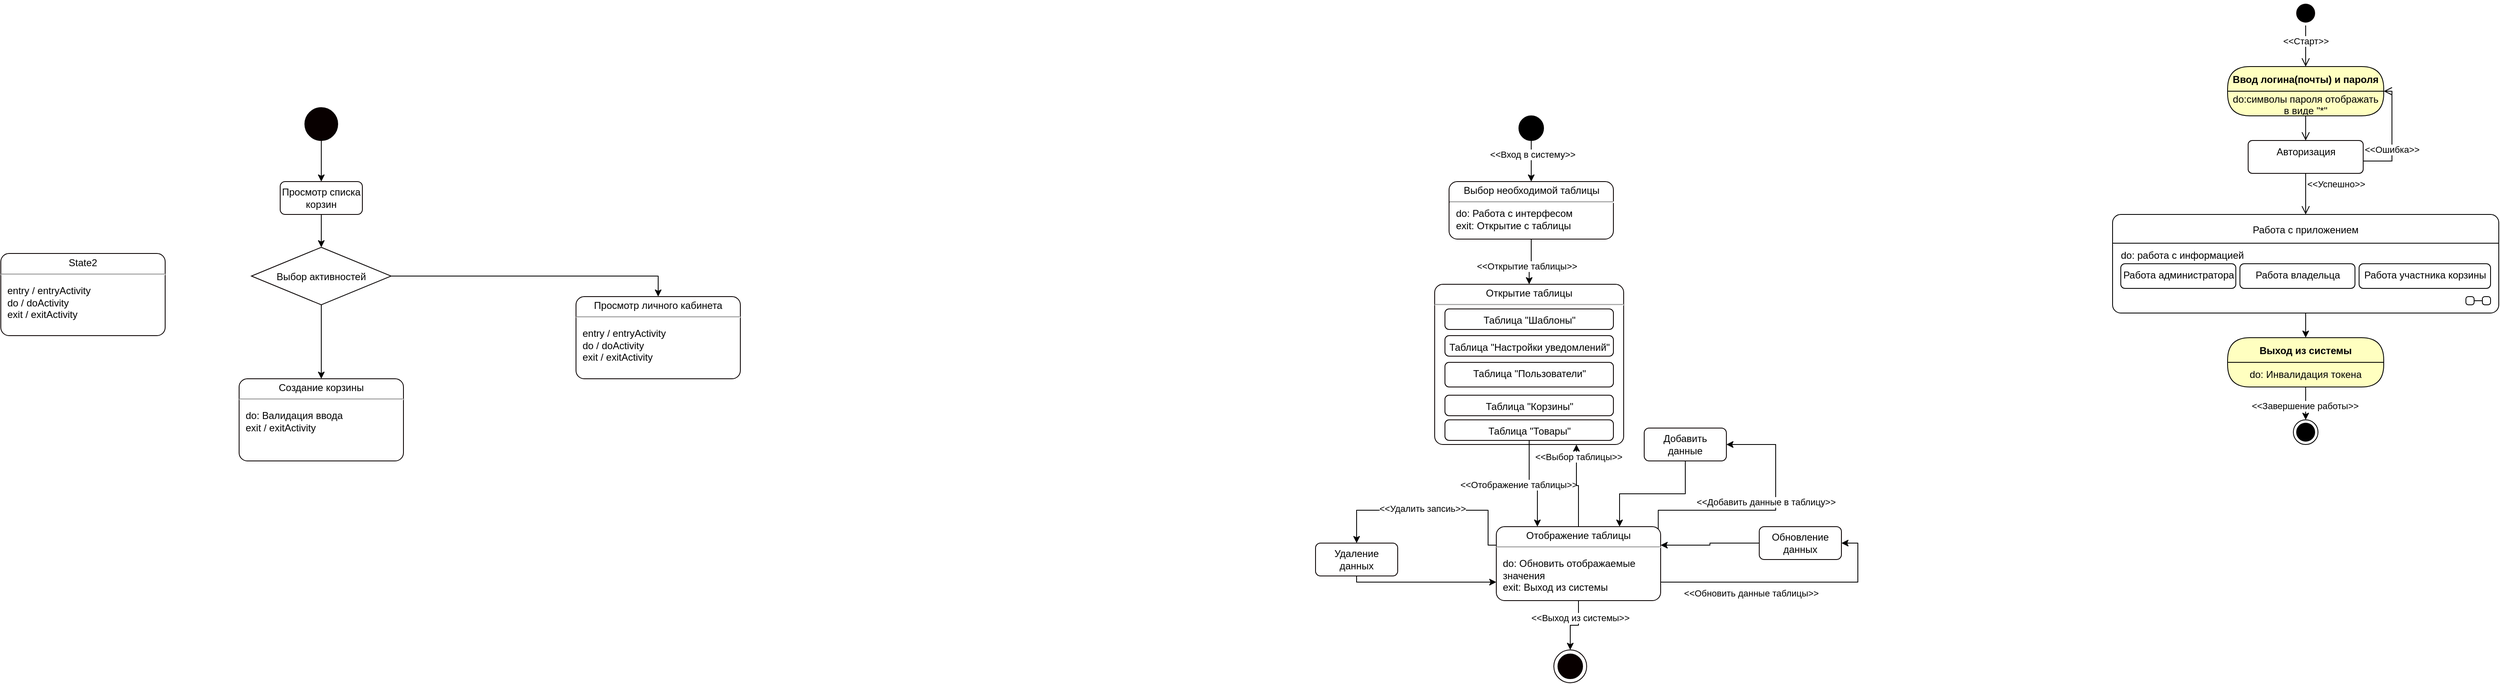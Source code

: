 <mxfile version="20.8.19" type="github">
  <diagram id="TdcTRFdXPKHcd5zqCikp" name="Page-1">
    <mxGraphModel dx="4183" dy="934" grid="1" gridSize="10" guides="1" tooltips="1" connect="1" arrows="1" fold="1" page="1" pageScale="1" pageWidth="850" pageHeight="1100" math="0" shadow="0">
      <root>
        <mxCell id="0" />
        <mxCell id="1" parent="0" />
        <mxCell id="nD2JxC32oF_jErjhYnny-1" value="Ввод логина(почты) и пароля" style="swimlane;fontStyle=1;align=center;verticalAlign=middle;childLayout=stackLayout;horizontal=1;startSize=30;horizontalStack=0;resizeParent=0;resizeLast=1;container=0;fontColor=#000000;collapsible=0;rounded=1;arcSize=30;strokeColor=#000000;fillColor=#ffffc0;swimlaneFillColor=#ffffc0;dropTarget=0;" parent="1" vertex="1">
          <mxGeometry x="310" y="190" width="190" height="60" as="geometry" />
        </mxCell>
        <mxCell id="nD2JxC32oF_jErjhYnny-2" value="do:символы пароля отображать в виде &quot;*&quot;" style="text;html=1;strokeColor=none;fillColor=none;align=center;verticalAlign=middle;spacingLeft=4;spacingRight=4;whiteSpace=wrap;overflow=hidden;rotatable=0;fontColor=#000000;" parent="nD2JxC32oF_jErjhYnny-1" vertex="1">
          <mxGeometry y="30" width="190" height="30" as="geometry" />
        </mxCell>
        <mxCell id="nD2JxC32oF_jErjhYnny-3" value="" style="edgeStyle=orthogonalEdgeStyle;html=1;verticalAlign=bottom;endArrow=open;endSize=8;strokeColor=#000000;rounded=0;entryX=0.5;entryY=0;entryDx=0;entryDy=0;" parent="1" source="nD2JxC32oF_jErjhYnny-1" target="nD2JxC32oF_jErjhYnny-67" edge="1">
          <mxGeometry relative="1" as="geometry">
            <mxPoint x="405" y="280.0" as="targetPoint" />
          </mxGeometry>
        </mxCell>
        <mxCell id="nD2JxC32oF_jErjhYnny-4" value="" style="ellipse;html=1;shape=startState;fillColor=#000000;strokeColor=#080000;" parent="1" vertex="1">
          <mxGeometry x="390" y="110" width="30" height="30" as="geometry" />
        </mxCell>
        <mxCell id="nD2JxC32oF_jErjhYnny-5" value="" style="edgeStyle=orthogonalEdgeStyle;html=1;verticalAlign=bottom;endArrow=open;endSize=8;strokeColor=#000000;rounded=0;entryX=0.5;entryY=0;entryDx=0;entryDy=0;" parent="1" source="nD2JxC32oF_jErjhYnny-4" target="nD2JxC32oF_jErjhYnny-1" edge="1">
          <mxGeometry relative="1" as="geometry">
            <mxPoint x="420" y="160" as="targetPoint" />
          </mxGeometry>
        </mxCell>
        <mxCell id="nD2JxC32oF_jErjhYnny-34" value="&amp;lt;&amp;lt;Старт&amp;gt;&amp;gt;" style="edgeLabel;html=1;align=center;verticalAlign=middle;resizable=0;points=[];" parent="nD2JxC32oF_jErjhYnny-5" vertex="1" connectable="0">
          <mxGeometry x="-0.268" relative="1" as="geometry">
            <mxPoint as="offset" />
          </mxGeometry>
        </mxCell>
        <mxCell id="nD2JxC32oF_jErjhYnny-7" value="&amp;lt;&amp;lt;Ошибка&amp;gt;&amp;gt;" style="edgeStyle=orthogonalEdgeStyle;html=1;align=left;verticalAlign=bottom;endArrow=open;endSize=8;strokeColor=#000000;rounded=0;entryX=1;entryY=0;entryDx=0;entryDy=0;exitX=1;exitY=0.5;exitDx=0;exitDy=0;" parent="1" source="nD2JxC32oF_jErjhYnny-67" target="nD2JxC32oF_jErjhYnny-2" edge="1">
          <mxGeometry x="-1" relative="1" as="geometry">
            <mxPoint x="560" y="350" as="targetPoint" />
            <mxPoint x="465" y="305.0" as="sourcePoint" />
            <Array as="points">
              <mxPoint x="380" y="305" />
              <mxPoint x="510" y="305" />
              <mxPoint x="510" y="220" />
            </Array>
          </mxGeometry>
        </mxCell>
        <mxCell id="nD2JxC32oF_jErjhYnny-8" value="&amp;lt;&amp;lt;Успешно&amp;gt;&amp;gt;" style="edgeStyle=orthogonalEdgeStyle;html=1;align=left;verticalAlign=top;endArrow=open;endSize=8;strokeColor=#000000;rounded=0;entryX=0.5;entryY=0;entryDx=0;entryDy=0;exitX=0.5;exitY=1;exitDx=0;exitDy=0;" parent="1" source="nD2JxC32oF_jErjhYnny-67" target="nD2JxC32oF_jErjhYnny-27" edge="1">
          <mxGeometry x="-1" relative="1" as="geometry">
            <mxPoint x="420" y="430" as="targetPoint" />
            <mxPoint x="320" y="330" as="sourcePoint" />
            <mxPoint as="offset" />
          </mxGeometry>
        </mxCell>
        <mxCell id="nD2JxC32oF_jErjhYnny-33" style="edgeStyle=orthogonalEdgeStyle;rounded=0;comic=1;jiggle=0;orthogonalLoop=1;jettySize=auto;html=1;exitX=0.5;exitY=1;exitDx=0;exitDy=0;" parent="1" source="nD2JxC32oF_jErjhYnny-39" target="nD2JxC32oF_jErjhYnny-31" edge="1">
          <mxGeometry relative="1" as="geometry">
            <mxPoint x="405" y="640" as="sourcePoint" />
          </mxGeometry>
        </mxCell>
        <mxCell id="nD2JxC32oF_jErjhYnny-35" value="&amp;lt;&amp;lt;Завершение работы&amp;gt;&amp;gt;" style="edgeLabel;html=1;align=center;verticalAlign=middle;resizable=0;points=[];" parent="nD2JxC32oF_jErjhYnny-33" vertex="1" connectable="0">
          <mxGeometry x="0.161" y="-1" relative="1" as="geometry">
            <mxPoint as="offset" />
          </mxGeometry>
        </mxCell>
        <mxCell id="nD2JxC32oF_jErjhYnny-32" style="edgeStyle=orthogonalEdgeStyle;rounded=0;comic=1;jiggle=0;orthogonalLoop=1;jettySize=auto;html=1;strokeColor=#000000;entryX=0.5;entryY=0;entryDx=0;entryDy=0;" parent="1" source="nD2JxC32oF_jErjhYnny-27" target="nD2JxC32oF_jErjhYnny-38" edge="1">
          <mxGeometry relative="1" as="geometry">
            <mxPoint x="405" y="600" as="targetPoint" />
          </mxGeometry>
        </mxCell>
        <mxCell id="nD2JxC32oF_jErjhYnny-27" value="Работа с приложением" style="shape=umlState;rounded=1;verticalAlign=top;spacingTop=5;umlStateSymbol=collapseState;absoluteArcSize=1;arcSize=10;jiggle=0;movable=0;resizable=0;rotatable=0;deletable=0;editable=0;locked=1;connectable=0;" parent="1" vertex="1">
          <mxGeometry x="170" y="370" width="470" height="120" as="geometry" />
        </mxCell>
        <mxCell id="nD2JxC32oF_jErjhYnny-28" value="Работа администратора" style="html=1;align=center;verticalAlign=top;rounded=1;absoluteArcSize=1;arcSize=10;dashed=0;jiggle=0;movable=0;resizable=0;rotatable=0;deletable=0;editable=0;locked=1;connectable=0;" parent="1" vertex="1">
          <mxGeometry x="180" y="430" width="140" height="30" as="geometry" />
        </mxCell>
        <mxCell id="nD2JxC32oF_jErjhYnny-29" value="Работа владельца" style="html=1;align=center;verticalAlign=top;rounded=1;absoluteArcSize=1;arcSize=10;dashed=0;jiggle=0;strokeColor=#000000;movable=0;resizable=0;rotatable=0;deletable=0;editable=0;locked=1;connectable=0;" parent="1" vertex="1">
          <mxGeometry x="325" y="430" width="140" height="30" as="geometry" />
        </mxCell>
        <mxCell id="nD2JxC32oF_jErjhYnny-30" value="Работа участника корзины" style="html=1;align=center;verticalAlign=top;rounded=1;absoluteArcSize=1;arcSize=10;dashed=0;jiggle=0;strokeColor=#000000;movable=0;resizable=0;rotatable=0;deletable=0;editable=0;locked=1;connectable=0;" parent="1" vertex="1">
          <mxGeometry x="470" y="430" width="160" height="30" as="geometry" />
        </mxCell>
        <mxCell id="nD2JxC32oF_jErjhYnny-31" value="" style="ellipse;html=1;shape=endState;fillColor=strokeColor;jiggle=0;" parent="1" vertex="1">
          <mxGeometry x="390" y="620" width="30" height="30" as="geometry" />
        </mxCell>
        <mxCell id="nD2JxC32oF_jErjhYnny-36" value="" style="line;strokeWidth=1;rotatable=0;dashed=0;labelPosition=right;align=left;verticalAlign=middle;spacingTop=0;spacingLeft=6;points=[];portConstraint=eastwest;jiggle=0;strokeColor=#000000;movable=0;resizable=0;deletable=0;editable=0;locked=1;connectable=0;" parent="1" vertex="1">
          <mxGeometry x="170" y="400" width="470" height="10" as="geometry" />
        </mxCell>
        <mxCell id="nD2JxC32oF_jErjhYnny-37" value="do: работа с информацией" style="text;html=1;strokeColor=none;fillColor=none;align=center;verticalAlign=middle;whiteSpace=wrap;rounded=0;movable=0;resizable=0;rotatable=0;deletable=0;editable=0;locked=1;connectable=0;" parent="1" vertex="1">
          <mxGeometry x="170" y="410" width="170" height="20" as="geometry" />
        </mxCell>
        <mxCell id="nD2JxC32oF_jErjhYnny-38" value="Выход из системы" style="swimlane;fontStyle=1;align=center;verticalAlign=middle;childLayout=stackLayout;horizontal=1;startSize=30;horizontalStack=0;resizeParent=0;resizeLast=1;container=0;fontColor=#000000;collapsible=0;rounded=1;arcSize=30;strokeColor=#000000;fillColor=#ffffc0;swimlaneFillColor=#ffffc0;dropTarget=0;" parent="1" vertex="1">
          <mxGeometry x="310" y="520" width="190" height="60" as="geometry" />
        </mxCell>
        <mxCell id="nD2JxC32oF_jErjhYnny-39" value="do: Инвалидация токена" style="text;html=1;strokeColor=none;fillColor=none;align=center;verticalAlign=middle;spacingLeft=4;spacingRight=4;whiteSpace=wrap;overflow=hidden;rotatable=0;fontColor=#000000;" parent="nD2JxC32oF_jErjhYnny-38" vertex="1">
          <mxGeometry y="30" width="190" height="30" as="geometry" />
        </mxCell>
        <mxCell id="nD2JxC32oF_jErjhYnny-63" style="edgeStyle=orthogonalEdgeStyle;rounded=0;comic=1;jiggle=0;orthogonalLoop=1;jettySize=auto;html=1;entryX=0.5;entryY=0;entryDx=0;entryDy=0;strokeColor=#000000;entryPerimeter=0;" parent="1" source="nD2JxC32oF_jErjhYnny-61" target="nD2JxC32oF_jErjhYnny-64" edge="1">
          <mxGeometry relative="1" as="geometry">
            <mxPoint x="-685" y="190" as="targetPoint" />
          </mxGeometry>
        </mxCell>
        <mxCell id="nD2JxC32oF_jErjhYnny-104" value="&amp;lt;&amp;lt;Вход в систему&amp;gt;&amp;gt;" style="edgeLabel;html=1;align=center;verticalAlign=middle;resizable=0;points=[];" parent="nD2JxC32oF_jErjhYnny-63" vertex="1" connectable="0">
          <mxGeometry x="-0.315" y="1" relative="1" as="geometry">
            <mxPoint as="offset" />
          </mxGeometry>
        </mxCell>
        <mxCell id="nD2JxC32oF_jErjhYnny-61" value="" style="ellipse;fillColor=strokeColor;jiggle=0;strokeColor=#000000;" parent="1" vertex="1">
          <mxGeometry x="-552.5" y="250" width="30" height="30" as="geometry" />
        </mxCell>
        <mxCell id="nD2JxC32oF_jErjhYnny-77" style="edgeStyle=orthogonalEdgeStyle;rounded=0;comic=1;jiggle=0;orthogonalLoop=1;jettySize=auto;html=1;entryX=0.5;entryY=0;entryDx=0;entryDy=0;entryPerimeter=0;strokeColor=#000000;" parent="1" source="nD2JxC32oF_jErjhYnny-64" target="nD2JxC32oF_jErjhYnny-73" edge="1">
          <mxGeometry relative="1" as="geometry" />
        </mxCell>
        <mxCell id="nD2JxC32oF_jErjhYnny-78" value="&amp;lt;&amp;lt;Открытие таблицы&amp;gt;&amp;gt;" style="edgeLabel;html=1;align=center;verticalAlign=middle;resizable=0;points=[];" parent="nD2JxC32oF_jErjhYnny-77" vertex="1" connectable="0">
          <mxGeometry x="0.234" y="-3" relative="1" as="geometry">
            <mxPoint as="offset" />
          </mxGeometry>
        </mxCell>
        <mxCell id="nD2JxC32oF_jErjhYnny-64" value="&lt;p style=&quot;margin:0px;margin-top:4px;text-align:center;&quot;&gt;Выбор необходимой таблицы&lt;/p&gt;&lt;hr&gt;&lt;p style=&quot;margin:0px;margin-left:8px;text-align:left;&quot;&gt;do: Работа с интерфесом&amp;nbsp;&lt;br&gt;exit: Открытие с таблицы&lt;/p&gt;" style="shape=mxgraph.sysml.simpleState;html=1;overflow=fill;whiteSpace=wrap;align=center;jiggle=0;strokeColor=#080000;" parent="1" vertex="1">
          <mxGeometry x="-637.5" y="330" width="200" height="70" as="geometry" />
        </mxCell>
        <mxCell id="nD2JxC32oF_jErjhYnny-67" value="Авторизация" style="html=1;align=center;verticalAlign=top;rounded=1;absoluteArcSize=1;arcSize=10;dashed=0;jiggle=0;strokeColor=#080000;" parent="1" vertex="1">
          <mxGeometry x="335" y="280" width="140" height="40" as="geometry" />
        </mxCell>
        <mxCell id="nD2JxC32oF_jErjhYnny-86" style="edgeStyle=orthogonalEdgeStyle;rounded=0;comic=1;jiggle=0;orthogonalLoop=1;jettySize=auto;html=1;exitX=1;exitY=0.75;exitDx=0;exitDy=0;exitPerimeter=0;strokeColor=#000000;entryX=1;entryY=0.5;entryDx=0;entryDy=0;" parent="1" source="nD2JxC32oF_jErjhYnny-85" target="nD2JxC32oF_jErjhYnny-88" edge="1">
          <mxGeometry relative="1" as="geometry">
            <mxPoint x="-370" y="817.5" as="sourcePoint" />
            <mxPoint x="-160.0" y="710" as="targetPoint" />
            <Array as="points">
              <mxPoint x="-140" y="817" />
              <mxPoint x="-140" y="770" />
            </Array>
          </mxGeometry>
        </mxCell>
        <mxCell id="nD2JxC32oF_jErjhYnny-87" value="&amp;lt;&amp;lt;Обновить данные таблицы&amp;gt;&amp;gt;" style="edgeLabel;html=1;align=center;verticalAlign=middle;resizable=0;points=[];" parent="nD2JxC32oF_jErjhYnny-86" vertex="1" connectable="0">
          <mxGeometry x="0.197" relative="1" as="geometry">
            <mxPoint x="-74" y="13" as="offset" />
          </mxGeometry>
        </mxCell>
        <mxCell id="nD2JxC32oF_jErjhYnny-91" style="edgeStyle=orthogonalEdgeStyle;rounded=0;comic=1;jiggle=0;orthogonalLoop=1;jettySize=auto;html=1;exitX=0;exitY=0;exitDx=197.1;exitDy=2.9;exitPerimeter=0;entryX=1;entryY=0.5;entryDx=0;entryDy=0;strokeColor=#000000;" parent="1" source="nD2JxC32oF_jErjhYnny-85" target="nD2JxC32oF_jErjhYnny-90" edge="1">
          <mxGeometry relative="1" as="geometry">
            <Array as="points">
              <mxPoint x="-383" y="730" />
              <mxPoint x="-240" y="730" />
              <mxPoint x="-240" y="650" />
            </Array>
          </mxGeometry>
        </mxCell>
        <mxCell id="nD2JxC32oF_jErjhYnny-92" value="&amp;lt;&amp;lt;Добавить данные в таблицу&amp;gt;&amp;gt;" style="edgeLabel;html=1;align=center;verticalAlign=middle;resizable=0;points=[];" parent="nD2JxC32oF_jErjhYnny-91" vertex="1" connectable="0">
          <mxGeometry x="-0.072" y="-4" relative="1" as="geometry">
            <mxPoint x="12" y="-14" as="offset" />
          </mxGeometry>
        </mxCell>
        <mxCell id="nD2JxC32oF_jErjhYnny-94" style="edgeStyle=orthogonalEdgeStyle;rounded=0;comic=1;jiggle=0;orthogonalLoop=1;jettySize=auto;html=1;exitX=0;exitY=0.25;exitDx=0;exitDy=0;exitPerimeter=0;entryX=0.5;entryY=0;entryDx=0;entryDy=0;strokeColor=#000000;" parent="1" source="nD2JxC32oF_jErjhYnny-85" target="nD2JxC32oF_jErjhYnny-93" edge="1">
          <mxGeometry relative="1" as="geometry">
            <Array as="points">
              <mxPoint x="-590" y="773" />
              <mxPoint x="-590" y="730" />
              <mxPoint x="-750" y="730" />
            </Array>
          </mxGeometry>
        </mxCell>
        <mxCell id="nD2JxC32oF_jErjhYnny-95" value="&amp;lt;&amp;lt;Удалить запсиь&amp;gt;&amp;gt;" style="edgeLabel;html=1;align=center;verticalAlign=middle;resizable=0;points=[];" parent="nD2JxC32oF_jErjhYnny-94" vertex="1" connectable="0">
          <mxGeometry x="-0.047" y="-2" relative="1" as="geometry">
            <mxPoint x="-12" as="offset" />
          </mxGeometry>
        </mxCell>
        <mxCell id="nD2JxC32oF_jErjhYnny-73" value="&lt;p style=&quot;margin:0px;margin-top:4px;text-align:center;&quot;&gt;Открытие таблицы&lt;/p&gt;&lt;hr&gt;&lt;p&gt;&lt;/p&gt;&lt;p style=&quot;margin:0px;margin-left:8px;text-align:left;&quot;&gt;&lt;br&gt;&lt;/p&gt;" style="shape=mxgraph.sysml.simpleState;html=1;overflow=fill;whiteSpace=wrap;align=center;jiggle=0;strokeColor=#080000;" parent="1" vertex="1">
          <mxGeometry x="-655" y="455" width="230" height="195" as="geometry" />
        </mxCell>
        <mxCell id="nD2JxC32oF_jErjhYnny-74" value="" style="shape=mxgraph.sysml.actFinal;html=1;verticalLabelPosition=bottom;labelBackgroundColor=#ffffff;verticalAlign=top;jiggle=0;strokeColor=#080000;" parent="1" vertex="1">
          <mxGeometry x="-510" y="900" width="40" height="40" as="geometry" />
        </mxCell>
        <mxCell id="nD2JxC32oF_jErjhYnny-79" value="Таблица &quot;Пользователи&quot;" style="html=1;align=center;verticalAlign=top;rounded=1;absoluteArcSize=1;arcSize=10;dashed=0;jiggle=0;strokeColor=#080000;" parent="1" vertex="1">
          <mxGeometry x="-642.5" y="550" width="205" height="30" as="geometry" />
        </mxCell>
        <mxCell id="nD2JxC32oF_jErjhYnny-80" value="Таблица &quot;Корзины&quot;" style="html=1;align=center;verticalAlign=top;rounded=1;absoluteArcSize=1;arcSize=10;dashed=0;jiggle=0;strokeColor=#080000;" parent="1" vertex="1">
          <mxGeometry x="-642.5" y="590" width="205" height="25" as="geometry" />
        </mxCell>
        <mxCell id="nD2JxC32oF_jErjhYnny-105" style="edgeStyle=orthogonalEdgeStyle;rounded=0;comic=1;jiggle=0;orthogonalLoop=1;jettySize=auto;html=1;entryX=0.25;entryY=0;entryDx=0;entryDy=0;entryPerimeter=0;strokeColor=#000000;" parent="1" source="nD2JxC32oF_jErjhYnny-81" target="nD2JxC32oF_jErjhYnny-85" edge="1">
          <mxGeometry relative="1" as="geometry" />
        </mxCell>
        <mxCell id="nD2JxC32oF_jErjhYnny-107" value="&amp;lt;&amp;lt;Отображение таблицы&amp;gt;&amp;gt;" style="edgeLabel;html=1;align=center;verticalAlign=middle;resizable=0;points=[];" parent="nD2JxC32oF_jErjhYnny-105" vertex="1" connectable="0">
          <mxGeometry x="-0.65" y="-1" relative="1" as="geometry">
            <mxPoint x="-12" y="34" as="offset" />
          </mxGeometry>
        </mxCell>
        <mxCell id="nD2JxC32oF_jErjhYnny-81" value="Таблица &quot;Товары&quot;" style="html=1;align=center;verticalAlign=top;rounded=1;absoluteArcSize=1;arcSize=10;dashed=0;jiggle=0;strokeColor=#080000;" parent="1" vertex="1">
          <mxGeometry x="-642.5" y="620" width="205" height="25" as="geometry" />
        </mxCell>
        <mxCell id="nD2JxC32oF_jErjhYnny-82" value="Таблица &quot;Шаблоны&quot;" style="html=1;align=center;verticalAlign=top;rounded=1;absoluteArcSize=1;arcSize=10;dashed=0;jiggle=0;strokeColor=#080000;" parent="1" vertex="1">
          <mxGeometry x="-642.5" y="485" width="205" height="25" as="geometry" />
        </mxCell>
        <mxCell id="nD2JxC32oF_jErjhYnny-83" value="Таблица &quot;Настройки уведомлений&quot;" style="html=1;align=center;verticalAlign=top;rounded=1;absoluteArcSize=1;arcSize=10;dashed=0;jiggle=0;strokeColor=#080000;" parent="1" vertex="1">
          <mxGeometry x="-642.5" y="517.5" width="205" height="25" as="geometry" />
        </mxCell>
        <mxCell id="nD2JxC32oF_jErjhYnny-100" style="edgeStyle=orthogonalEdgeStyle;rounded=0;comic=1;jiggle=0;orthogonalLoop=1;jettySize=auto;html=1;exitX=0.5;exitY=1;exitDx=0;exitDy=0;exitPerimeter=0;entryX=0.5;entryY=0;entryDx=0;entryDy=0;entryPerimeter=0;strokeColor=#000000;" parent="1" source="nD2JxC32oF_jErjhYnny-85" target="nD2JxC32oF_jErjhYnny-74" edge="1">
          <mxGeometry relative="1" as="geometry" />
        </mxCell>
        <mxCell id="nD2JxC32oF_jErjhYnny-101" value="&amp;lt;&amp;lt;Выход из системы&amp;gt;&amp;gt;" style="edgeLabel;html=1;align=center;verticalAlign=middle;resizable=0;points=[];" parent="nD2JxC32oF_jErjhYnny-100" vertex="1" connectable="0">
          <mxGeometry x="-0.396" y="2" relative="1" as="geometry">
            <mxPoint as="offset" />
          </mxGeometry>
        </mxCell>
        <mxCell id="nD2JxC32oF_jErjhYnny-106" style="edgeStyle=orthogonalEdgeStyle;rounded=0;comic=1;jiggle=0;orthogonalLoop=1;jettySize=auto;html=1;entryX=0.75;entryY=1;entryDx=0;entryDy=0;entryPerimeter=0;strokeColor=#000000;" parent="1" source="nD2JxC32oF_jErjhYnny-85" target="nD2JxC32oF_jErjhYnny-73" edge="1">
          <mxGeometry relative="1" as="geometry" />
        </mxCell>
        <mxCell id="nD2JxC32oF_jErjhYnny-108" value="&amp;lt;&amp;lt;Выбор таблицы&amp;gt;&amp;gt;" style="edgeLabel;html=1;align=center;verticalAlign=middle;resizable=0;points=[];" parent="nD2JxC32oF_jErjhYnny-106" vertex="1" connectable="0">
          <mxGeometry x="0.72" y="-2" relative="1" as="geometry">
            <mxPoint as="offset" />
          </mxGeometry>
        </mxCell>
        <mxCell id="nD2JxC32oF_jErjhYnny-85" value="&lt;p style=&quot;margin:0px;margin-top:4px;text-align:center;&quot;&gt;Отображение таблицы&lt;/p&gt;&lt;hr&gt;&lt;p&gt;&lt;/p&gt;&lt;p style=&quot;margin:0px;margin-left:8px;text-align:left;&quot;&gt;do: Обновить отображаемые значения&lt;br&gt;exit: Выход из системы&lt;/p&gt;" style="shape=mxgraph.sysml.simpleState;html=1;overflow=fill;whiteSpace=wrap;align=center;jiggle=0;strokeColor=#080000;" parent="1" vertex="1">
          <mxGeometry x="-580" y="750" width="200" height="90" as="geometry" />
        </mxCell>
        <mxCell id="nD2JxC32oF_jErjhYnny-97" style="edgeStyle=orthogonalEdgeStyle;rounded=0;comic=1;jiggle=0;orthogonalLoop=1;jettySize=auto;html=1;exitX=0;exitY=0.5;exitDx=0;exitDy=0;entryX=1;entryY=0.25;entryDx=0;entryDy=0;entryPerimeter=0;strokeColor=#000000;" parent="1" source="nD2JxC32oF_jErjhYnny-88" target="nD2JxC32oF_jErjhYnny-85" edge="1">
          <mxGeometry relative="1" as="geometry" />
        </mxCell>
        <mxCell id="nD2JxC32oF_jErjhYnny-88" value="Обновление данных" style="shape=rect;rounded=1;html=1;whiteSpace=wrap;align=center;jiggle=0;strokeColor=#080000;" parent="1" vertex="1">
          <mxGeometry x="-260" y="750" width="100" height="40" as="geometry" />
        </mxCell>
        <mxCell id="nD2JxC32oF_jErjhYnny-98" style="edgeStyle=orthogonalEdgeStyle;rounded=0;comic=1;jiggle=0;orthogonalLoop=1;jettySize=auto;html=1;exitX=0.5;exitY=1;exitDx=0;exitDy=0;entryX=0.75;entryY=0;entryDx=0;entryDy=0;entryPerimeter=0;strokeColor=#000000;" parent="1" source="nD2JxC32oF_jErjhYnny-90" target="nD2JxC32oF_jErjhYnny-85" edge="1">
          <mxGeometry relative="1" as="geometry" />
        </mxCell>
        <mxCell id="nD2JxC32oF_jErjhYnny-90" value="Добавить данные" style="shape=rect;rounded=1;html=1;whiteSpace=wrap;align=center;jiggle=0;strokeColor=#080000;" parent="1" vertex="1">
          <mxGeometry x="-400" y="630" width="100" height="40" as="geometry" />
        </mxCell>
        <mxCell id="nD2JxC32oF_jErjhYnny-99" style="edgeStyle=orthogonalEdgeStyle;rounded=0;comic=1;jiggle=0;orthogonalLoop=1;jettySize=auto;html=1;exitX=0.5;exitY=1;exitDx=0;exitDy=0;entryX=0;entryY=0.75;entryDx=0;entryDy=0;entryPerimeter=0;strokeColor=#000000;" parent="1" source="nD2JxC32oF_jErjhYnny-93" target="nD2JxC32oF_jErjhYnny-85" edge="1">
          <mxGeometry relative="1" as="geometry">
            <Array as="points">
              <mxPoint x="-750" y="818" />
            </Array>
          </mxGeometry>
        </mxCell>
        <mxCell id="nD2JxC32oF_jErjhYnny-93" value="Удаление данных" style="shape=rect;rounded=1;html=1;whiteSpace=wrap;align=center;jiggle=0;strokeColor=#080000;" parent="1" vertex="1">
          <mxGeometry x="-800" y="770" width="100" height="40" as="geometry" />
        </mxCell>
        <mxCell id="rrBnnx2WadmqllnFf4yr-3" style="edgeStyle=orthogonalEdgeStyle;rounded=0;comic=1;jiggle=0;orthogonalLoop=1;jettySize=auto;html=1;entryX=0.5;entryY=0;entryDx=0;entryDy=0;strokeColor=#000000;" edge="1" parent="1" source="rrBnnx2WadmqllnFf4yr-1" target="rrBnnx2WadmqllnFf4yr-2">
          <mxGeometry relative="1" as="geometry" />
        </mxCell>
        <mxCell id="rrBnnx2WadmqllnFf4yr-1" value="" style="shape=ellipse;html=1;fillColor=strokeColor;fontSize=18;fontColor=#ffffff;jiggle=0;strokeColor=#080000;" vertex="1" parent="1">
          <mxGeometry x="-2030" y="240" width="40" height="40" as="geometry" />
        </mxCell>
        <mxCell id="rrBnnx2WadmqllnFf4yr-9" style="edgeStyle=orthogonalEdgeStyle;rounded=0;comic=1;jiggle=0;orthogonalLoop=1;jettySize=auto;html=1;exitX=0.5;exitY=1;exitDx=0;exitDy=0;entryX=0.5;entryY=0;entryDx=0;entryDy=0;strokeColor=#000000;" edge="1" parent="1" source="rrBnnx2WadmqllnFf4yr-2" target="rrBnnx2WadmqllnFf4yr-8">
          <mxGeometry relative="1" as="geometry" />
        </mxCell>
        <mxCell id="rrBnnx2WadmqllnFf4yr-2" value="Просмотр списка корзин" style="shape=rect;rounded=1;html=1;whiteSpace=wrap;align=center;jiggle=0;strokeColor=#080000;" vertex="1" parent="1">
          <mxGeometry x="-2060" y="330" width="100" height="40" as="geometry" />
        </mxCell>
        <mxCell id="rrBnnx2WadmqllnFf4yr-13" style="edgeStyle=orthogonalEdgeStyle;rounded=0;comic=1;jiggle=0;orthogonalLoop=1;jettySize=auto;html=1;entryX=0.5;entryY=0;entryDx=0;entryDy=0;entryPerimeter=0;strokeColor=#000000;" edge="1" parent="1" source="rrBnnx2WadmqllnFf4yr-8" target="rrBnnx2WadmqllnFf4yr-10">
          <mxGeometry relative="1" as="geometry" />
        </mxCell>
        <mxCell id="rrBnnx2WadmqllnFf4yr-14" style="edgeStyle=orthogonalEdgeStyle;rounded=0;comic=1;jiggle=0;orthogonalLoop=1;jettySize=auto;html=1;entryX=0.5;entryY=0;entryDx=0;entryDy=0;entryPerimeter=0;strokeColor=#000000;" edge="1" parent="1" source="rrBnnx2WadmqllnFf4yr-8" target="rrBnnx2WadmqllnFf4yr-11">
          <mxGeometry relative="1" as="geometry" />
        </mxCell>
        <mxCell id="rrBnnx2WadmqllnFf4yr-8" value="Выбор активностей" style="rhombus;jiggle=0;strokeColor=#080000;" vertex="1" parent="1">
          <mxGeometry x="-2095" y="410" width="170" height="70" as="geometry" />
        </mxCell>
        <mxCell id="rrBnnx2WadmqllnFf4yr-10" value="&lt;p style=&quot;margin:0px;margin-top:4px;text-align:center;&quot;&gt;Просмотр личного кабинета&lt;/p&gt;&lt;hr&gt;&lt;p&gt;&lt;/p&gt;&lt;p style=&quot;margin:0px;margin-left:8px;text-align:left;&quot;&gt;entry / entryActivity&lt;br&gt;do / doActivity&lt;br&gt;exit / exitActivity&lt;/p&gt;" style="shape=mxgraph.sysml.simpleState;html=1;overflow=fill;whiteSpace=wrap;align=center;jiggle=0;strokeColor=#080000;" vertex="1" parent="1">
          <mxGeometry x="-1700" y="470" width="200" height="100" as="geometry" />
        </mxCell>
        <mxCell id="rrBnnx2WadmqllnFf4yr-11" value="&lt;p style=&quot;margin:0px;margin-top:4px;text-align:center;&quot;&gt;Создание корзины&lt;/p&gt;&lt;hr&gt;&lt;p&gt;&lt;/p&gt;&lt;p style=&quot;margin:0px;margin-left:8px;text-align:left;&quot;&gt;do: Валидация ввода&lt;br&gt;exit / exitActivity&lt;/p&gt;" style="shape=mxgraph.sysml.simpleState;html=1;overflow=fill;whiteSpace=wrap;align=center;jiggle=0;strokeColor=#080000;" vertex="1" parent="1">
          <mxGeometry x="-2110" y="570" width="200" height="100" as="geometry" />
        </mxCell>
        <mxCell id="rrBnnx2WadmqllnFf4yr-12" value="&lt;p style=&quot;margin:0px;margin-top:4px;text-align:center;&quot;&gt;State2&lt;hr/&gt;&lt;/p&gt;&lt;p style=&quot;margin:0px;margin-left:8px;text-align:left;&quot;&gt;entry / entryActivity&lt;br/&gt;do / doActivity&lt;br/&gt;exit / exitActivity&lt;/p&gt;" style="shape=mxgraph.sysml.simpleState;html=1;overflow=fill;whiteSpace=wrap;align=center;jiggle=0;strokeColor=#080000;" vertex="1" parent="1">
          <mxGeometry x="-2400" y="417.5" width="200" height="100" as="geometry" />
        </mxCell>
      </root>
    </mxGraphModel>
  </diagram>
</mxfile>
